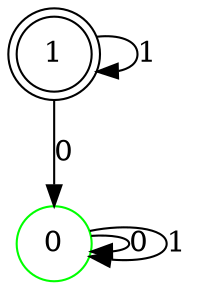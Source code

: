 digraph {
	node [color=green shape=circle]
	0
	node [color=black shape=doublecircle]
	1
	0 -> 0 [label=0]
	0 -> 0 [label=1]
	1 -> 0 [label=0]
	1 -> 1 [label=1]
}
